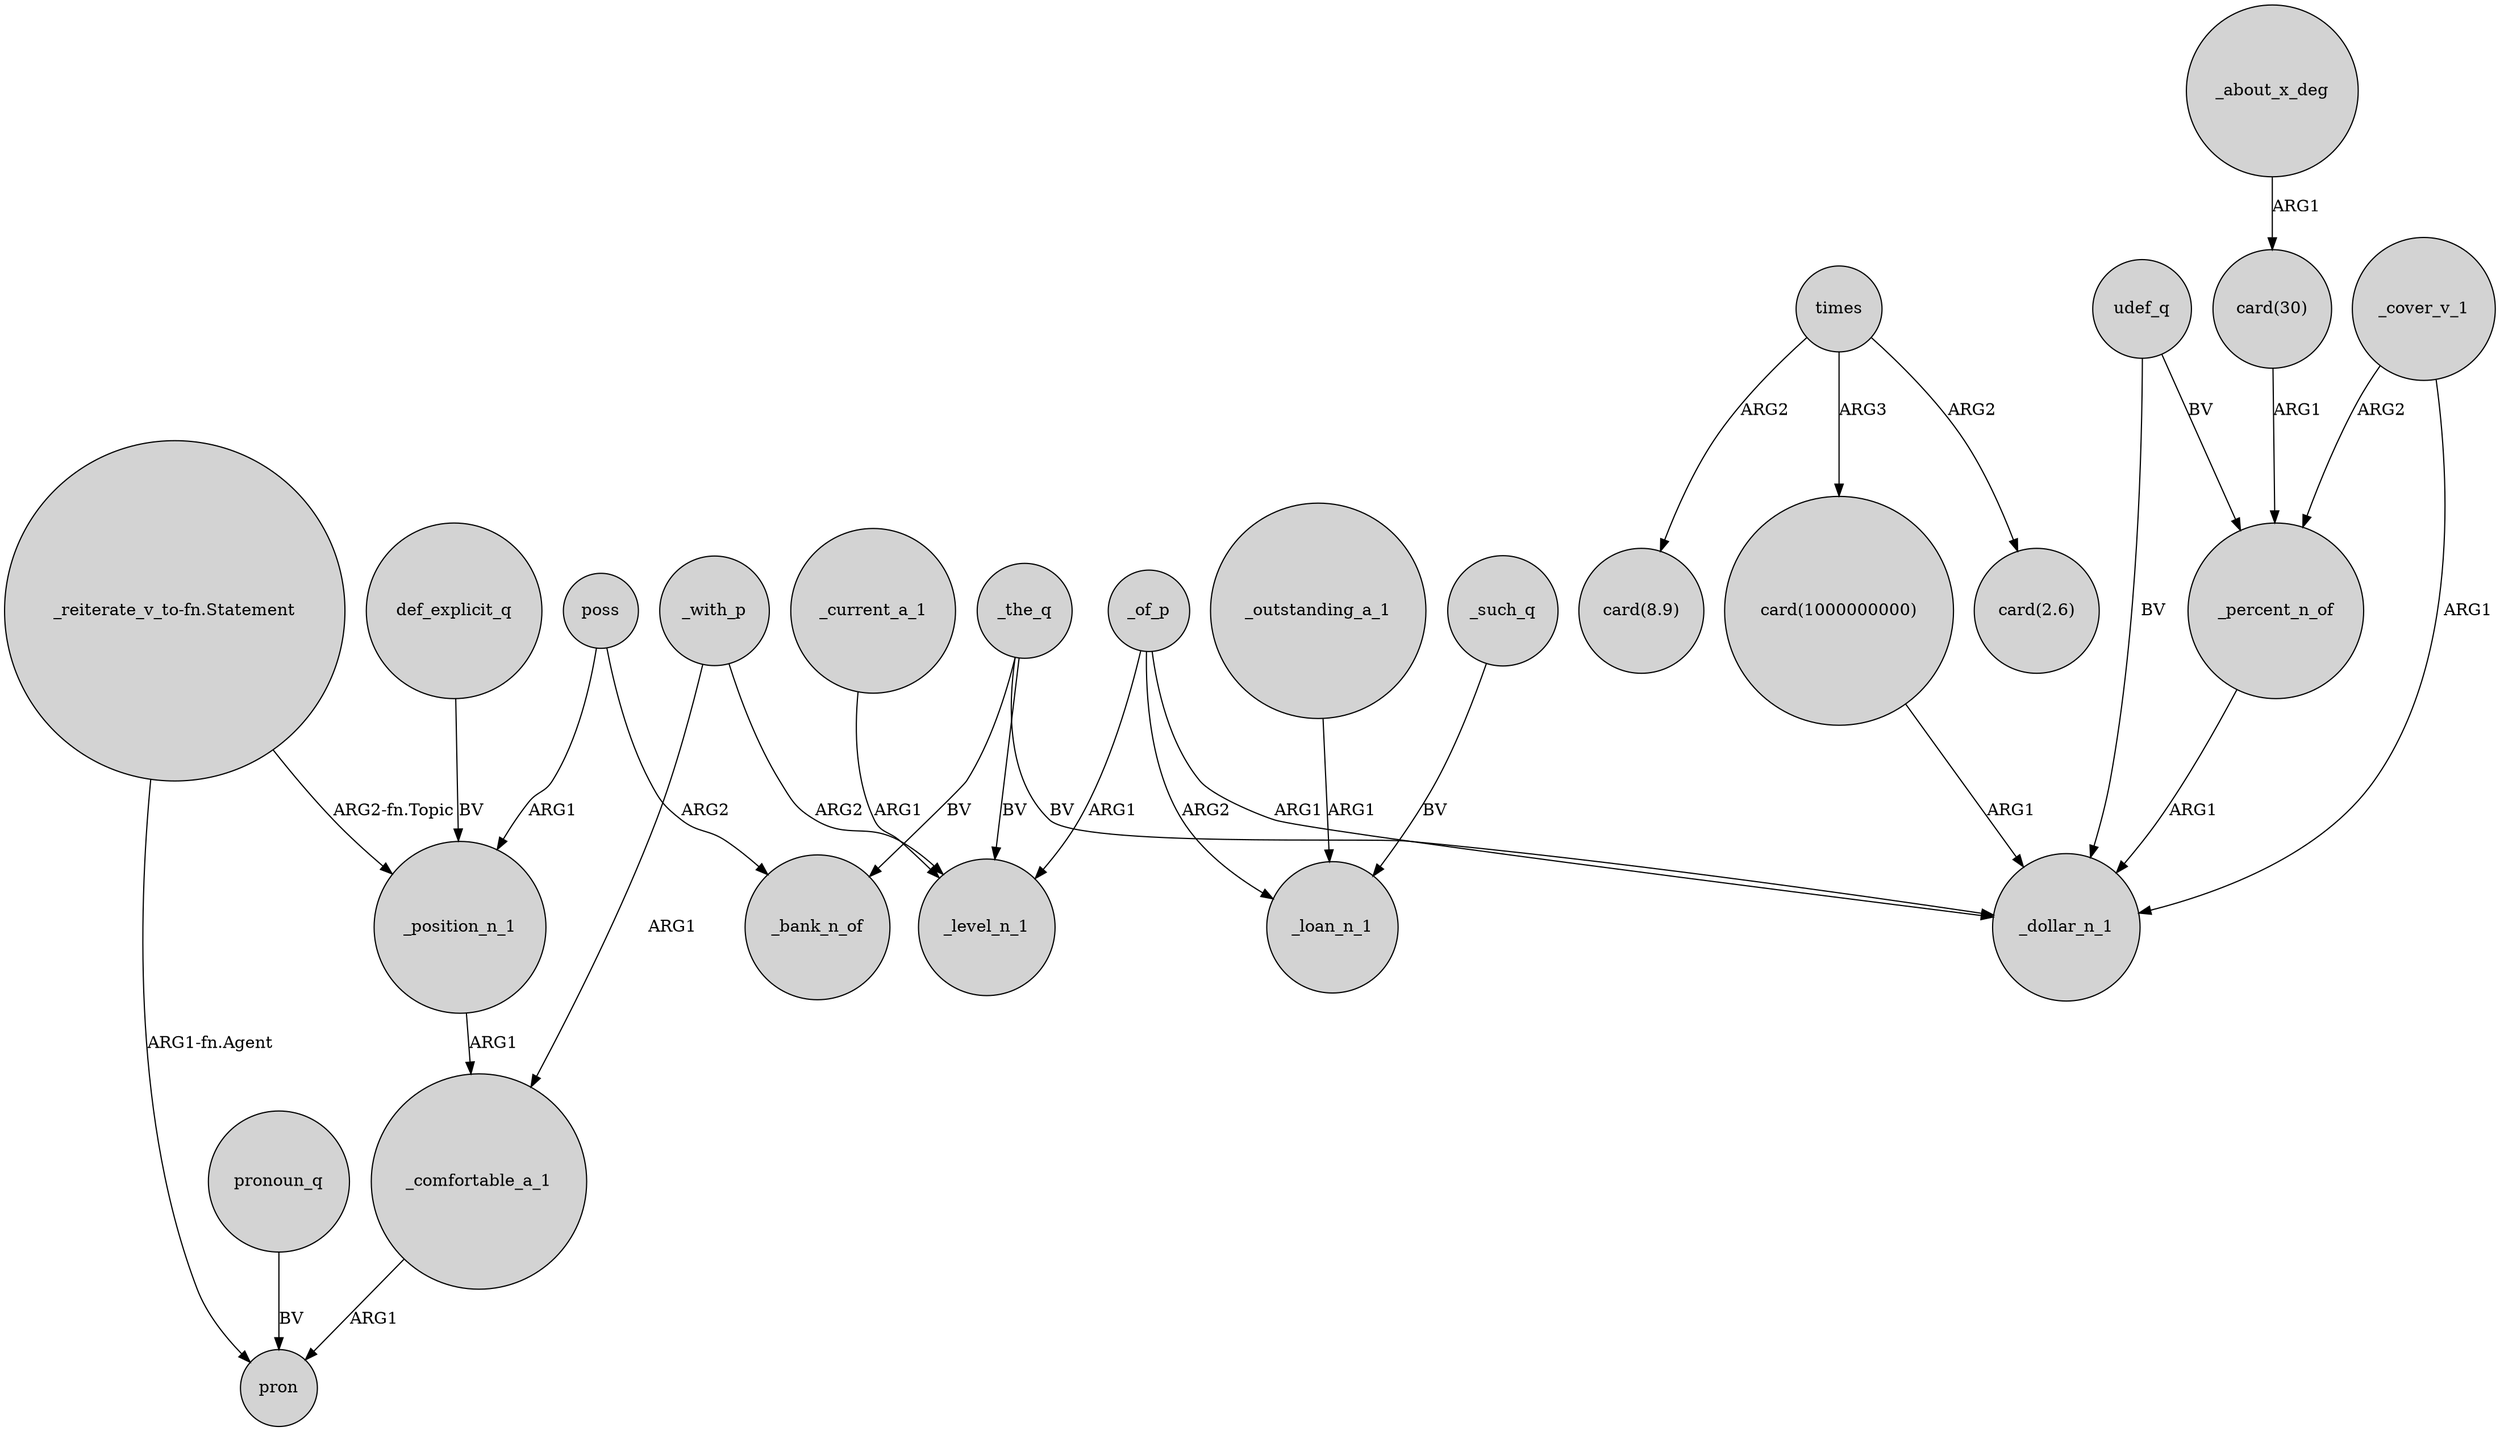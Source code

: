 digraph {
	node [shape=circle style=filled]
	_about_x_deg -> "card(30)" [label=ARG1]
	poss -> _bank_n_of [label=ARG2]
	times -> "card(2.6)" [label=ARG2]
	_with_p -> _level_n_1 [label=ARG2]
	_of_p -> _dollar_n_1 [label=ARG1]
	def_explicit_q -> _position_n_1 [label=BV]
	_cover_v_1 -> _percent_n_of [label=ARG2]
	_the_q -> _dollar_n_1 [label=BV]
	_current_a_1 -> _level_n_1 [label=ARG1]
	"card(30)" -> _percent_n_of [label=ARG1]
	_the_q -> _level_n_1 [label=BV]
	times -> "card(8.9)" [label=ARG2]
	times -> "card(1000000000)" [label=ARG3]
	_cover_v_1 -> _dollar_n_1 [label=ARG1]
	pronoun_q -> pron [label=BV]
	"_reiterate_v_to-fn.Statement" -> _position_n_1 [label="ARG2-fn.Topic"]
	_the_q -> _bank_n_of [label=BV]
	_of_p -> _loan_n_1 [label=ARG2]
	_such_q -> _loan_n_1 [label=BV]
	"_reiterate_v_to-fn.Statement" -> pron [label="ARG1-fn.Agent"]
	_percent_n_of -> _dollar_n_1 [label=ARG1]
	poss -> _position_n_1 [label=ARG1]
	_of_p -> _level_n_1 [label=ARG1]
	_comfortable_a_1 -> pron [label=ARG1]
	_with_p -> _comfortable_a_1 [label=ARG1]
	_outstanding_a_1 -> _loan_n_1 [label=ARG1]
	_position_n_1 -> _comfortable_a_1 [label=ARG1]
	udef_q -> _percent_n_of [label=BV]
	"card(1000000000)" -> _dollar_n_1 [label=ARG1]
	udef_q -> _dollar_n_1 [label=BV]
}
